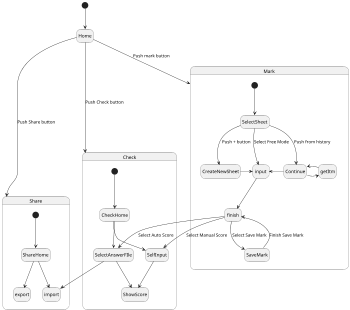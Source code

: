 @startuml
'https://plantuml.com/state-diagram

scale 350 width
hide empty description
[*] --> Home
Home --> Mark : Push mark button
Home --> Share : Push Share button
Home --> Check : Push Check button

state Mark{
[*] --> SelectSheet
SelectSheet --> input : Select Free Mode
SelectSheet --> CreateNewSheet : Push + button
CreateNewSheet -> input

SelectSheet --> Continue : Push from history
Continue -l> input
Continue -d>  getItm
getItm -u> Continue

input --> finish
finish --> Check.SelectAnswerFIle : Select Auto Score
finish --> Check.SelfInput : Select Manual Score
finish --> SaveMark : Select Save Mark
SaveMark --> finish : Finish Save Mark
}

state Share{
[*] --> ShareHome
ShareHome --> Share.import
ShareHome --> Share.export
}

state Check{
[*] --> CheckHome
CheckHome --> SelectAnswerFIle
CheckHome --> SelfInput

SelfInput--> ShowScore
SelectAnswerFIle --> ShowScore
SelectAnswerFIle --> import
}


@enduml